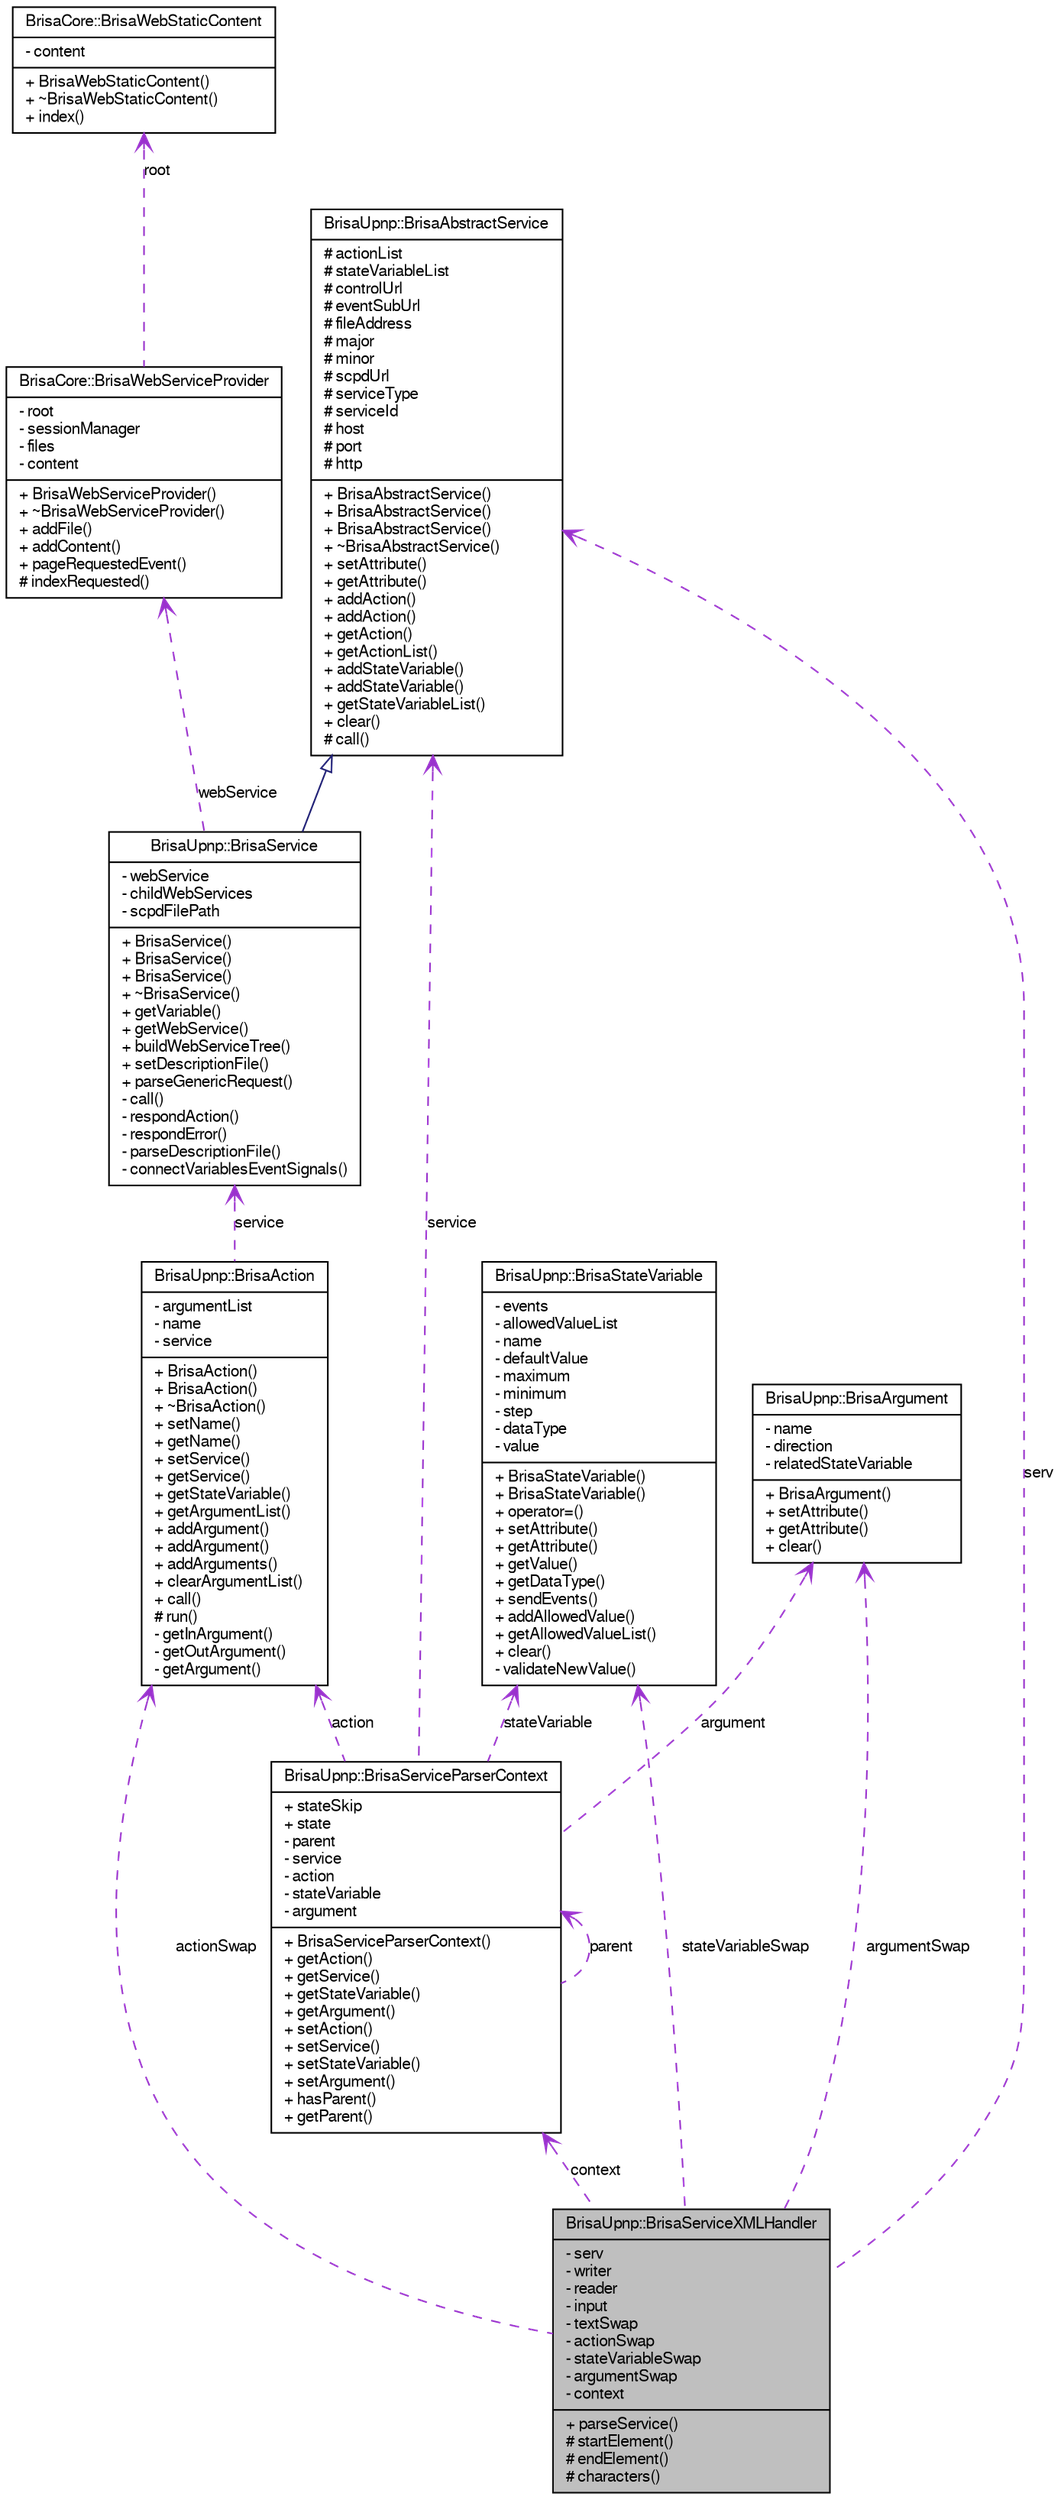 digraph G
{
  bgcolor="transparent";
  edge [fontname="FreeSans",fontsize="10",labelfontname="FreeSans",labelfontsize="10"];
  node [fontname="FreeSans",fontsize="10",shape=record];
  Node1 [label="{BrisaUpnp::BrisaServiceXMLHandler\n|- serv\l- writer\l- reader\l- input\l- textSwap\l- actionSwap\l- stateVariableSwap\l- argumentSwap\l- context\l|+ parseService()\l# startElement()\l# endElement()\l# characters()\l}",height=0.2,width=0.4,color="black", fillcolor="grey75", style="filled" fontcolor="black"];
  Node2 -> Node1 [dir=back,color="darkorchid3",fontsize="10",style="dashed",label="stateVariableSwap",arrowtail="open"];
  Node2 [label="{BrisaUpnp::BrisaStateVariable\n|- events\l- allowedValueList\l- name\l- defaultValue\l- maximum\l- minimum\l- step\l- dataType\l- value\l|+ BrisaStateVariable()\l+ BrisaStateVariable()\l+ operator=()\l+ setAttribute()\l+ getAttribute()\l+ getValue()\l+ getDataType()\l+ sendEvents()\l+ addAllowedValue()\l+ getAllowedValueList()\l+ clear()\l- validateNewValue()\l}",height=0.2,width=0.4,color="black",URL="$classBrisaUpnp_1_1BrisaStateVariable.html",tooltip="Represents the service&#39;s state variables."];
  Node3 -> Node1 [dir=back,color="darkorchid3",fontsize="10",style="dashed",label="serv",arrowtail="open"];
  Node3 [label="{BrisaUpnp::BrisaAbstractService\n|# actionList\l# stateVariableList\l# controlUrl\l# eventSubUrl\l# fileAddress\l# major\l# minor\l# scpdUrl\l# serviceType\l# serviceId\l# host\l# port\l# http\l|+ BrisaAbstractService()\l+ BrisaAbstractService()\l+ BrisaAbstractService()\l+ ~BrisaAbstractService()\l+ setAttribute()\l+ getAttribute()\l+ addAction()\l+ addAction()\l+ getAction()\l+ getActionList()\l+ addStateVariable()\l+ addStateVariable()\l+ getStateVariableList()\l+ clear()\l# call()\l}",height=0.2,width=0.4,color="black",URL="$classBrisaUpnp_1_1BrisaAbstractService.html",tooltip="An abstract class for the control point side and device side service."];
  Node4 -> Node1 [dir=back,color="darkorchid3",fontsize="10",style="dashed",label="context",arrowtail="open"];
  Node4 [label="{BrisaUpnp::BrisaServiceParserContext\n|+ stateSkip\l+ state\l- parent\l- service\l- action\l- stateVariable\l- argument\l|+ BrisaServiceParserContext()\l+ getAction()\l+ getService()\l+ getStateVariable()\l+ getArgument()\l+ setAction()\l+ setService()\l+ setStateVariable()\l+ setArgument()\l+ hasParent()\l+ getParent()\l}",height=0.2,width=0.4,color="black",URL="$classBrisaUpnp_1_1BrisaServiceParserContext.html"];
  Node2 -> Node4 [dir=back,color="darkorchid3",fontsize="10",style="dashed",label="stateVariable",arrowtail="open"];
  Node3 -> Node4 [dir=back,color="darkorchid3",fontsize="10",style="dashed",label="service",arrowtail="open"];
  Node4 -> Node4 [dir=back,color="darkorchid3",fontsize="10",style="dashed",label="parent",arrowtail="open"];
  Node5 -> Node4 [dir=back,color="darkorchid3",fontsize="10",style="dashed",label="argument",arrowtail="open"];
  Node5 [label="{BrisaUpnp::BrisaArgument\n|- name\l- direction\l- relatedStateVariable\l|+ BrisaArgument()\l+ setAttribute()\l+ getAttribute()\l+ clear()\l}",height=0.2,width=0.4,color="black",URL="$classBrisaUpnp_1_1BrisaArgument.html"];
  Node6 -> Node4 [dir=back,color="darkorchid3",fontsize="10",style="dashed",label="action",arrowtail="open"];
  Node6 [label="{BrisaUpnp::BrisaAction\n|- argumentList\l- name\l- service\l|+ BrisaAction()\l+ BrisaAction()\l+ ~BrisaAction()\l+ setName()\l+ getName()\l+ setService()\l+ getService()\l+ getStateVariable()\l+ getArgumentList()\l+ addArgument()\l+ addArgument()\l+ addArguments()\l+ clearArgumentList()\l+ call()\l# run()\l- getInArgument()\l- getOutArgument()\l- getArgument()\l}",height=0.2,width=0.4,color="black",URL="$classBrisaUpnp_1_1BrisaAction.html",tooltip="Template method class that represents each service&#39;s action."];
  Node7 -> Node6 [dir=back,color="darkorchid3",fontsize="10",style="dashed",label="service",arrowtail="open"];
  Node7 [label="{BrisaUpnp::BrisaService\n|- webService\l- childWebServices\l- scpdFilePath\l|+ BrisaService()\l+ BrisaService()\l+ BrisaService()\l+ ~BrisaService()\l+ getVariable()\l+ getWebService()\l+ buildWebServiceTree()\l+ setDescriptionFile()\l+ parseGenericRequest()\l- call()\l- respondAction()\l- respondError()\l- parseDescriptionFile()\l- connectVariablesEventSignals()\l}",height=0.2,width=0.4,color="black",URL="$classBrisaUpnp_1_1BrisaService.html",tooltip="UPnP service abstraction."];
  Node3 -> Node7 [dir=back,color="midnightblue",fontsize="10",style="solid",arrowtail="empty"];
  Node8 -> Node7 [dir=back,color="darkorchid3",fontsize="10",style="dashed",label="webService",arrowtail="open"];
  Node8 [label="{BrisaCore::BrisaWebServiceProvider\n|- root\l- sessionManager\l- files\l- content\l|+ BrisaWebServiceProvider()\l+ ~BrisaWebServiceProvider()\l+ addFile()\l+ addContent()\l+ pageRequestedEvent()\l# indexRequested()\l}",height=0.2,width=0.4,color="black",URL="$classBrisaCore_1_1BrisaWebServiceProvider.html",tooltip="The BrisaWebServiceProvider class works as web service manager for the web server..."];
  Node9 -> Node8 [dir=back,color="darkorchid3",fontsize="10",style="dashed",label="root",arrowtail="open"];
  Node9 [label="{BrisaCore::BrisaWebStaticContent\n|- content\l|+ BrisaWebStaticContent()\l+ ~BrisaWebStaticContent()\l+ index()\l}",height=0.2,width=0.4,color="black",URL="$classBrisaCore_1_1BrisaWebStaticContent.html",tooltip="The BrisaWebStaticContent class stores a QString into the web server."];
  Node5 -> Node1 [dir=back,color="darkorchid3",fontsize="10",style="dashed",label="argumentSwap",arrowtail="open"];
  Node6 -> Node1 [dir=back,color="darkorchid3",fontsize="10",style="dashed",label="actionSwap",arrowtail="open"];
}
